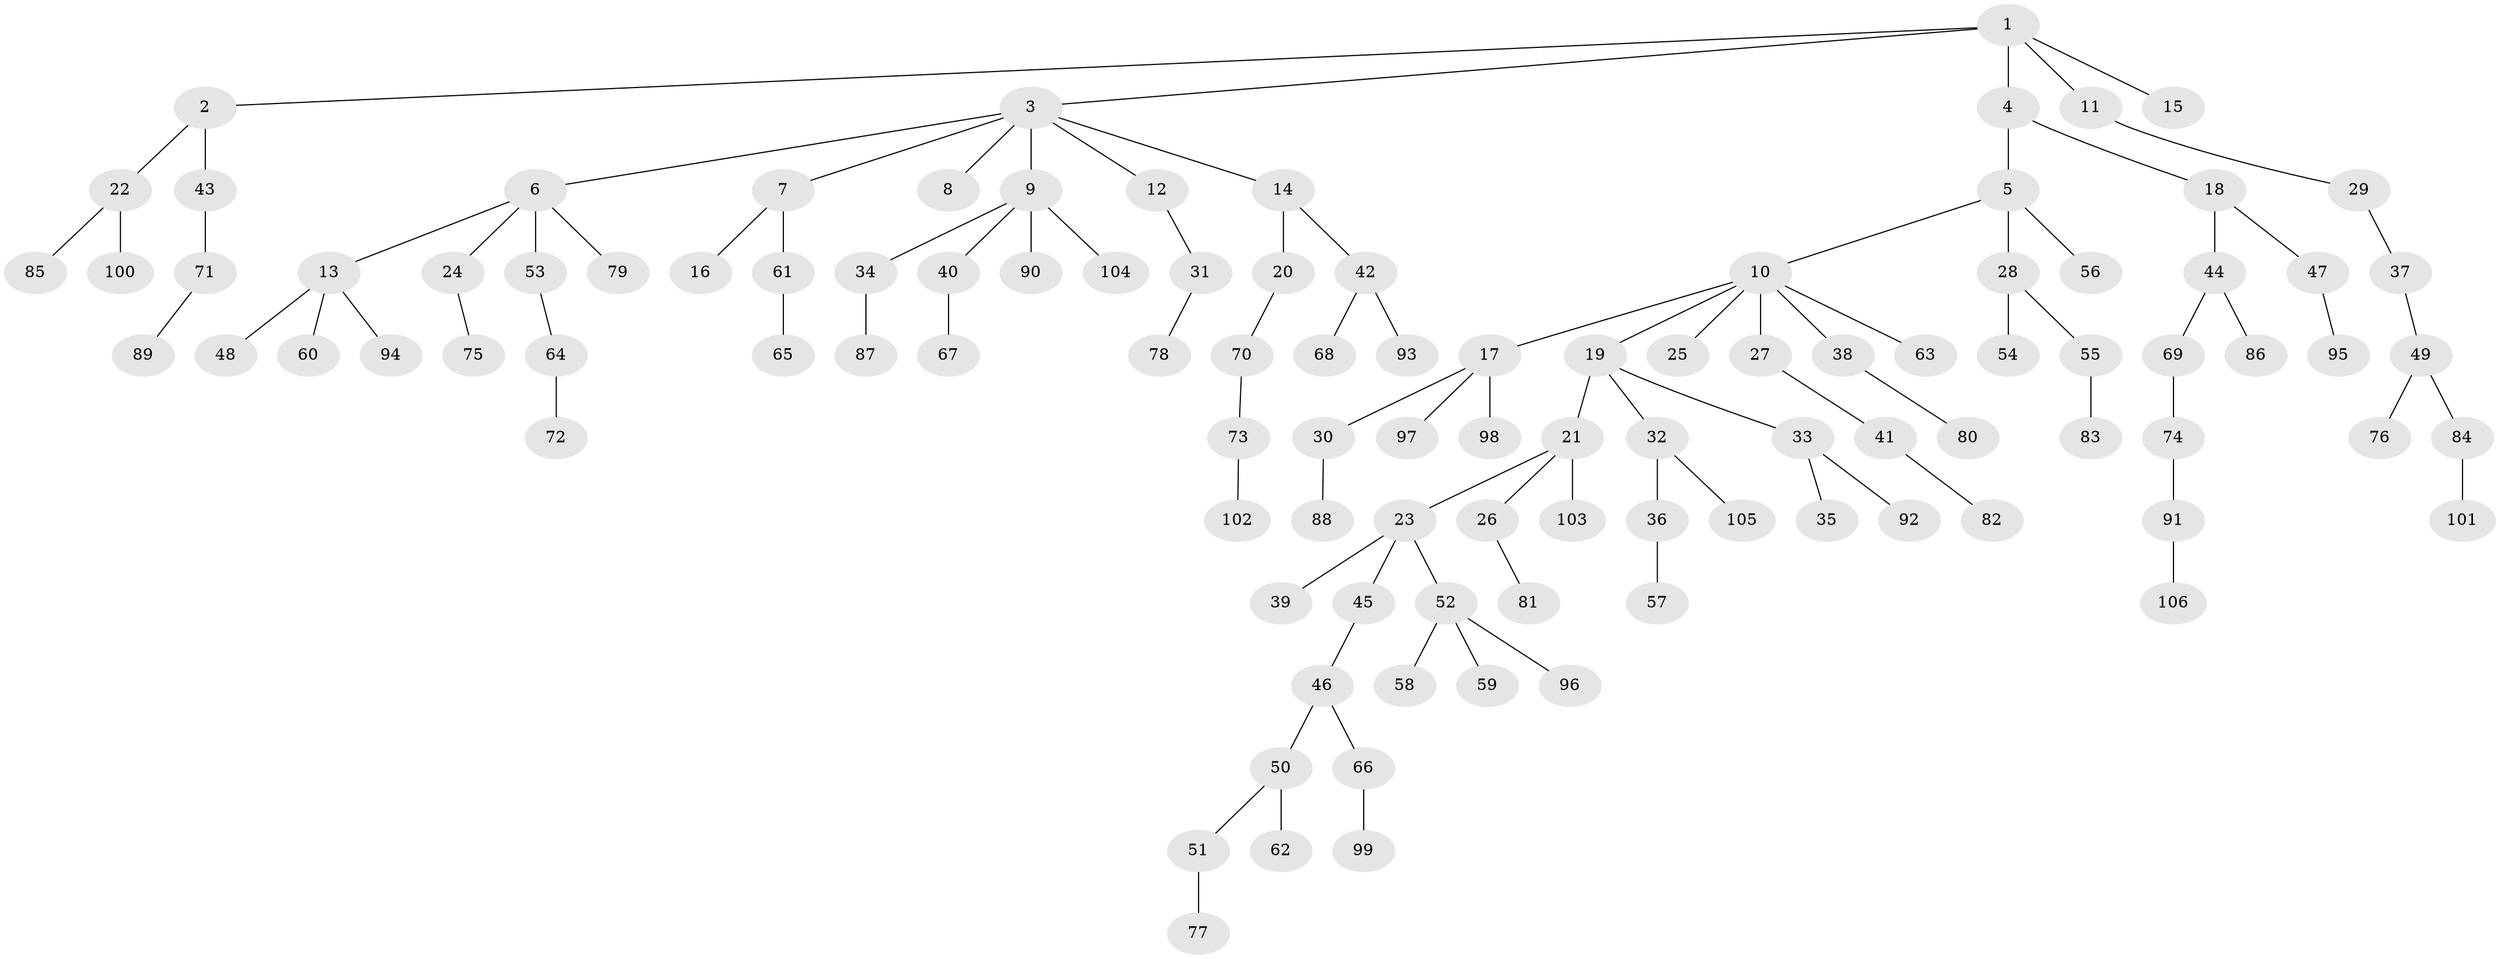 // coarse degree distribution, {7: 0.03125, 4: 0.125, 2: 0.25, 1: 0.53125, 3: 0.0625}
// Generated by graph-tools (version 1.1) at 2025/37/03/04/25 23:37:24]
// undirected, 106 vertices, 105 edges
graph export_dot {
  node [color=gray90,style=filled];
  1;
  2;
  3;
  4;
  5;
  6;
  7;
  8;
  9;
  10;
  11;
  12;
  13;
  14;
  15;
  16;
  17;
  18;
  19;
  20;
  21;
  22;
  23;
  24;
  25;
  26;
  27;
  28;
  29;
  30;
  31;
  32;
  33;
  34;
  35;
  36;
  37;
  38;
  39;
  40;
  41;
  42;
  43;
  44;
  45;
  46;
  47;
  48;
  49;
  50;
  51;
  52;
  53;
  54;
  55;
  56;
  57;
  58;
  59;
  60;
  61;
  62;
  63;
  64;
  65;
  66;
  67;
  68;
  69;
  70;
  71;
  72;
  73;
  74;
  75;
  76;
  77;
  78;
  79;
  80;
  81;
  82;
  83;
  84;
  85;
  86;
  87;
  88;
  89;
  90;
  91;
  92;
  93;
  94;
  95;
  96;
  97;
  98;
  99;
  100;
  101;
  102;
  103;
  104;
  105;
  106;
  1 -- 2;
  1 -- 3;
  1 -- 4;
  1 -- 11;
  1 -- 15;
  2 -- 22;
  2 -- 43;
  3 -- 6;
  3 -- 7;
  3 -- 8;
  3 -- 9;
  3 -- 12;
  3 -- 14;
  4 -- 5;
  4 -- 18;
  5 -- 10;
  5 -- 28;
  5 -- 56;
  6 -- 13;
  6 -- 24;
  6 -- 53;
  6 -- 79;
  7 -- 16;
  7 -- 61;
  9 -- 34;
  9 -- 40;
  9 -- 90;
  9 -- 104;
  10 -- 17;
  10 -- 19;
  10 -- 25;
  10 -- 27;
  10 -- 38;
  10 -- 63;
  11 -- 29;
  12 -- 31;
  13 -- 48;
  13 -- 60;
  13 -- 94;
  14 -- 20;
  14 -- 42;
  17 -- 30;
  17 -- 97;
  17 -- 98;
  18 -- 44;
  18 -- 47;
  19 -- 21;
  19 -- 32;
  19 -- 33;
  20 -- 70;
  21 -- 23;
  21 -- 26;
  21 -- 103;
  22 -- 85;
  22 -- 100;
  23 -- 39;
  23 -- 45;
  23 -- 52;
  24 -- 75;
  26 -- 81;
  27 -- 41;
  28 -- 54;
  28 -- 55;
  29 -- 37;
  30 -- 88;
  31 -- 78;
  32 -- 36;
  32 -- 105;
  33 -- 35;
  33 -- 92;
  34 -- 87;
  36 -- 57;
  37 -- 49;
  38 -- 80;
  40 -- 67;
  41 -- 82;
  42 -- 68;
  42 -- 93;
  43 -- 71;
  44 -- 69;
  44 -- 86;
  45 -- 46;
  46 -- 50;
  46 -- 66;
  47 -- 95;
  49 -- 76;
  49 -- 84;
  50 -- 51;
  50 -- 62;
  51 -- 77;
  52 -- 58;
  52 -- 59;
  52 -- 96;
  53 -- 64;
  55 -- 83;
  61 -- 65;
  64 -- 72;
  66 -- 99;
  69 -- 74;
  70 -- 73;
  71 -- 89;
  73 -- 102;
  74 -- 91;
  84 -- 101;
  91 -- 106;
}
